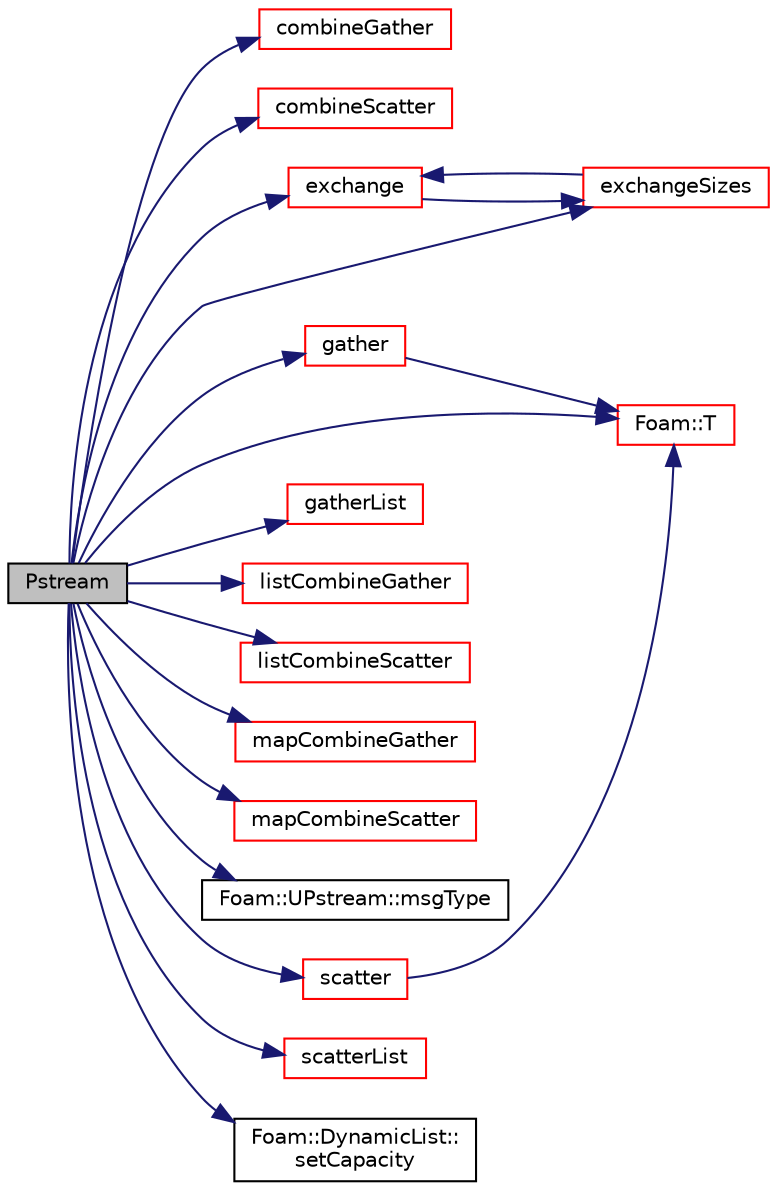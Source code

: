 digraph "Pstream"
{
  bgcolor="transparent";
  edge [fontname="Helvetica",fontsize="10",labelfontname="Helvetica",labelfontsize="10"];
  node [fontname="Helvetica",fontsize="10",shape=record];
  rankdir="LR";
  Node0 [label="Pstream",height=0.2,width=0.4,color="black", fillcolor="grey75", style="filled", fontcolor="black"];
  Node0 -> Node1 [color="midnightblue",fontsize="10",style="solid",fontname="Helvetica"];
  Node1 [label="combineGather",height=0.2,width=0.4,color="red",URL="$a27357.html#aedeba5b3a63f833796d48d904dc39b63"];
  Node0 -> Node8 [color="midnightblue",fontsize="10",style="solid",fontname="Helvetica"];
  Node8 [label="combineScatter",height=0.2,width=0.4,color="red",URL="$a27357.html#a2eea2c110e936c30c8f66b7326c69be5",tooltip="Scatter data. Reverse of combineGather. "];
  Node0 -> Node9 [color="midnightblue",fontsize="10",style="solid",fontname="Helvetica"];
  Node9 [label="exchange",height=0.2,width=0.4,color="red",URL="$a27357.html#a911576e19200733d8b23218e8d83e961",tooltip="Helper: exchange contiguous data. Sends sendData, receives into. "];
  Node9 -> Node55 [color="midnightblue",fontsize="10",style="solid",fontname="Helvetica"];
  Node55 [label="exchangeSizes",height=0.2,width=0.4,color="red",URL="$a27357.html#a02d592cbc0f67e42767526fbc2fe2d05",tooltip="Helper: exchange sizes of sendData. sendData is the data per. "];
  Node55 -> Node9 [color="midnightblue",fontsize="10",style="solid",fontname="Helvetica"];
  Node0 -> Node55 [color="midnightblue",fontsize="10",style="solid",fontname="Helvetica"];
  Node0 -> Node56 [color="midnightblue",fontsize="10",style="solid",fontname="Helvetica"];
  Node56 [label="gather",height=0.2,width=0.4,color="red",URL="$a27357.html#ac820bc187d8204d9063ce1f77dcf87da",tooltip="Gather data. Apply bop to combine Value. "];
  Node56 -> Node29 [color="midnightblue",fontsize="10",style="solid",fontname="Helvetica"];
  Node29 [label="Foam::T",height=0.2,width=0.4,color="red",URL="$a21851.html#ae57fda0abb14bb0944947c463c6e09d4"];
  Node0 -> Node62 [color="midnightblue",fontsize="10",style="solid",fontname="Helvetica"];
  Node62 [label="gatherList",height=0.2,width=0.4,color="red",URL="$a27357.html#afbdf64fb42cd760690d51a9a321792d9",tooltip="Gather data but keep individual values separate. "];
  Node0 -> Node66 [color="midnightblue",fontsize="10",style="solid",fontname="Helvetica"];
  Node66 [label="listCombineGather",height=0.2,width=0.4,color="red",URL="$a27357.html#a8c0e5044dc4a942cf62b06797c3a743f"];
  Node0 -> Node67 [color="midnightblue",fontsize="10",style="solid",fontname="Helvetica"];
  Node67 [label="listCombineScatter",height=0.2,width=0.4,color="red",URL="$a27357.html#adfd4915b68ab7181dccb847976286e56",tooltip="Scatter data. Reverse of combineGather. "];
  Node0 -> Node68 [color="midnightblue",fontsize="10",style="solid",fontname="Helvetica"];
  Node68 [label="mapCombineGather",height=0.2,width=0.4,color="red",URL="$a27357.html#ab0d015456e1aebecc6f0e06668de1437"];
  Node0 -> Node69 [color="midnightblue",fontsize="10",style="solid",fontname="Helvetica"];
  Node69 [label="mapCombineScatter",height=0.2,width=0.4,color="red",URL="$a27357.html#a8989a48f795cff7dd8f59d00c094e484",tooltip="Scatter data. Reverse of combineGather. "];
  Node0 -> Node70 [color="midnightblue",fontsize="10",style="solid",fontname="Helvetica"];
  Node70 [label="Foam::UPstream::msgType",height=0.2,width=0.4,color="black",URL="$a27377.html#ae5b8fe6652f6320aa6c7f5c44b6f01b7",tooltip="Message tag of standard messages. "];
  Node0 -> Node71 [color="midnightblue",fontsize="10",style="solid",fontname="Helvetica"];
  Node71 [label="scatter",height=0.2,width=0.4,color="red",URL="$a27357.html#a00bc7d5a0b660cfa53523561af48def2",tooltip="Scatter data. Distribute without modification. Reverse of gather. "];
  Node71 -> Node29 [color="midnightblue",fontsize="10",style="solid",fontname="Helvetica"];
  Node0 -> Node72 [color="midnightblue",fontsize="10",style="solid",fontname="Helvetica"];
  Node72 [label="scatterList",height=0.2,width=0.4,color="red",URL="$a27357.html#a23c38ee54f04c9d53a327db9edbdb7f0",tooltip="Scatter data. Reverse of gatherList. "];
  Node0 -> Node76 [color="midnightblue",fontsize="10",style="solid",fontname="Helvetica"];
  Node76 [label="Foam::DynamicList::\lsetCapacity",height=0.2,width=0.4,color="black",URL="$a27005.html#a3769bf93f15609625d62b693c566bcd1",tooltip="Alter the size of the underlying storage. "];
  Node0 -> Node29 [color="midnightblue",fontsize="10",style="solid",fontname="Helvetica"];
}

